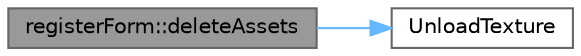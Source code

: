 digraph "registerForm::deleteAssets"
{
 // INTERACTIVE_SVG=YES
 // LATEX_PDF_SIZE
  bgcolor="transparent";
  edge [fontname=Helvetica,fontsize=10,labelfontname=Helvetica,labelfontsize=10];
  node [fontname=Helvetica,fontsize=10,shape=box,height=0.2,width=0.4];
  rankdir="LR";
  Node1 [label="registerForm::deleteAssets",height=0.2,width=0.4,color="gray40", fillcolor="grey60", style="filled", fontcolor="black",tooltip=" "];
  Node1 -> Node2 [color="steelblue1",style="solid"];
  Node2 [label="UnloadTexture",height=0.2,width=0.4,color="grey40", fillcolor="white", style="filled",URL="$raylib_8h.html#a6f180a47c6cd65b31d4e0f5b9e1b2be7",tooltip=" "];
}
